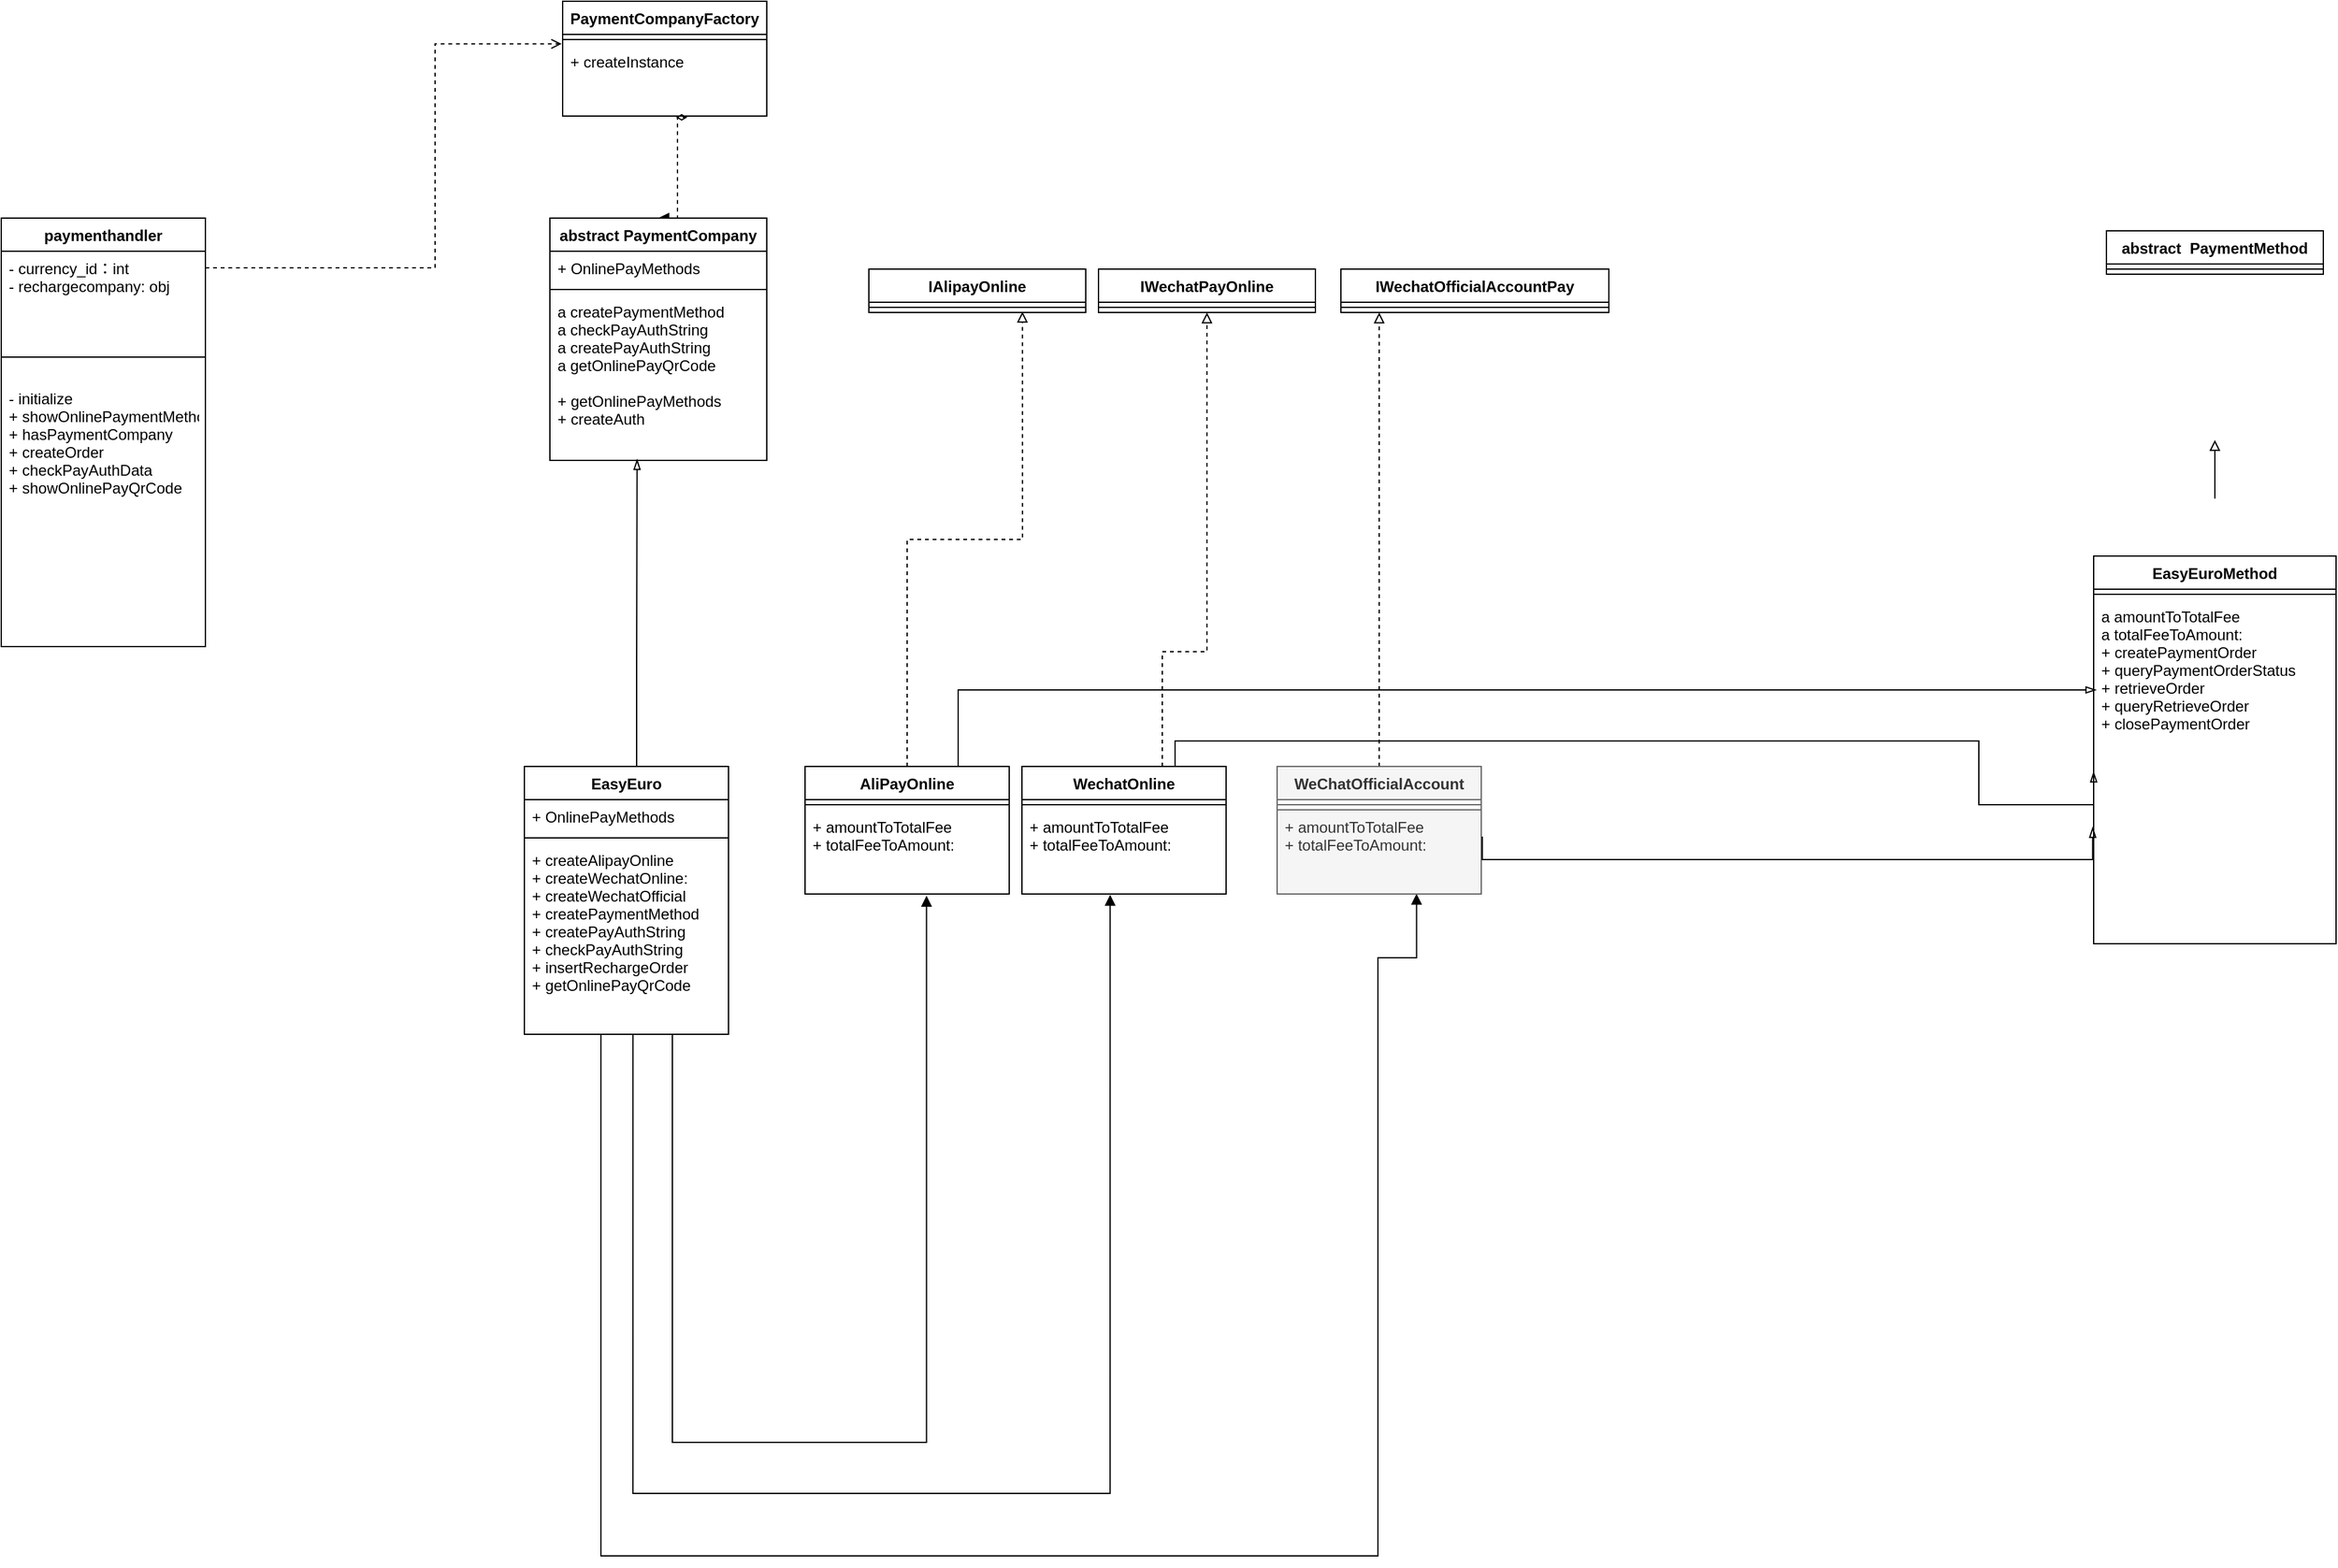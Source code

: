 <mxfile version="13.6.9" type="github">
  <diagram name="Page-1" id="929967ad-93f9-6ef4-fab6-5d389245f69c">
    <mxGraphModel dx="1038" dy="548" grid="1" gridSize="10" guides="1" tooltips="1" connect="1" arrows="1" fold="1" page="1" pageScale="1.5" pageWidth="1169" pageHeight="826" background="none" math="0" shadow="0">
      <root>
        <mxCell id="0" style=";html=1;" />
        <mxCell id="1" style=";html=1;" parent="0" />
        <mxCell id="l3-xLB6M_6CP8HN-9Dyd-11" style="edgeStyle=orthogonalEdgeStyle;rounded=0;orthogonalLoop=1;jettySize=auto;html=1;startArrow=none;startFill=0;entryX=-0.005;entryY=-0.011;entryDx=0;entryDy=0;dashed=1;endArrow=open;endFill=0;entryPerimeter=0;" parent="1" source="l3-xLB6M_6CP8HN-9Dyd-6" edge="1" target="_W5oSKzTb8csaVYx0ehv-4">
          <mxGeometry relative="1" as="geometry">
            <mxPoint x="800" y="418" as="targetPoint" />
            <Array as="points">
              <mxPoint x="750" y="229" />
              <mxPoint x="750" y="53" />
            </Array>
          </mxGeometry>
        </mxCell>
        <mxCell id="l3-xLB6M_6CP8HN-9Dyd-28" style="edgeStyle=orthogonalEdgeStyle;rounded=0;orthogonalLoop=1;jettySize=auto;html=1;startArrow=none;startFill=0;endArrow=blockThin;endFill=0;entryX=0.402;entryY=0.992;entryDx=0;entryDy=0;entryPerimeter=0;" parent="1" source="l3-xLB6M_6CP8HN-9Dyd-16" target="l3-xLB6M_6CP8HN-9Dyd-15" edge="1">
          <mxGeometry relative="1" as="geometry">
            <mxPoint x="920" y="430" as="targetPoint" />
            <Array as="points">
              <mxPoint x="908" y="540" />
              <mxPoint x="908" y="540" />
            </Array>
          </mxGeometry>
        </mxCell>
        <mxCell id="l3-xLB6M_6CP8HN-9Dyd-5" value="paymenthandler&#xa;" style="swimlane;fontStyle=1;align=center;verticalAlign=top;childLayout=stackLayout;horizontal=1;startSize=26;horizontalStack=0;resizeParent=1;resizeParentMax=0;resizeLast=0;collapsible=1;marginBottom=0;" parent="1" vertex="1">
          <mxGeometry x="410" y="190" width="160" height="336" as="geometry" />
        </mxCell>
        <mxCell id="l3-xLB6M_6CP8HN-9Dyd-6" value="- currency_id：int&#xa;- rechargecompany: obj&#xa;" style="text;strokeColor=none;fillColor=none;align=left;verticalAlign=top;spacingLeft=4;spacingRight=4;overflow=hidden;rotatable=0;points=[[0,0.5],[1,0.5]];portConstraint=eastwest;" parent="l3-xLB6M_6CP8HN-9Dyd-5" vertex="1">
          <mxGeometry y="26" width="160" height="64" as="geometry" />
        </mxCell>
        <mxCell id="l3-xLB6M_6CP8HN-9Dyd-7" value="" style="line;strokeWidth=1;fillColor=none;align=left;verticalAlign=middle;spacingTop=-1;spacingLeft=3;spacingRight=3;rotatable=0;labelPosition=right;points=[];portConstraint=eastwest;" parent="l3-xLB6M_6CP8HN-9Dyd-5" vertex="1">
          <mxGeometry y="90" width="160" height="38" as="geometry" />
        </mxCell>
        <mxCell id="l3-xLB6M_6CP8HN-9Dyd-8" value="- initialize &#xa;+ showOnlinePaymentMethods&#xa;+ hasPaymentCompany&#xa;+ createOrder&#xa;+ checkPayAuthData&#xa;+ showOnlinePayQrCode" style="text;strokeColor=none;fillColor=none;align=left;verticalAlign=top;spacingLeft=4;spacingRight=4;overflow=hidden;rotatable=0;points=[[0,0.5],[1,0.5]];portConstraint=eastwest;" parent="l3-xLB6M_6CP8HN-9Dyd-5" vertex="1">
          <mxGeometry y="128" width="160" height="208" as="geometry" />
        </mxCell>
        <mxCell id="_W5oSKzTb8csaVYx0ehv-5" style="edgeStyle=orthogonalEdgeStyle;rounded=0;orthogonalLoop=1;jettySize=auto;html=1;exitX=0.5;exitY=0;exitDx=0;exitDy=0;entryX=0.555;entryY=1.018;entryDx=0;entryDy=0;entryPerimeter=0;dashed=1;startArrow=block;startFill=1;endArrow=diamondThin;endFill=0;" edge="1" parent="1" source="l3-xLB6M_6CP8HN-9Dyd-12" target="_W5oSKzTb8csaVYx0ehv-4">
          <mxGeometry relative="1" as="geometry">
            <Array as="points">
              <mxPoint x="940" y="190" />
              <mxPoint x="940" y="111" />
            </Array>
          </mxGeometry>
        </mxCell>
        <mxCell id="l3-xLB6M_6CP8HN-9Dyd-12" value="abstract PaymentCompany" style="swimlane;fontStyle=1;align=center;verticalAlign=top;childLayout=stackLayout;horizontal=1;startSize=26;horizontalStack=0;resizeParent=1;resizeParentMax=0;resizeLast=0;collapsible=1;marginBottom=0;" parent="1" vertex="1">
          <mxGeometry x="840" y="190" width="170" height="190" as="geometry" />
        </mxCell>
        <mxCell id="l3-xLB6M_6CP8HN-9Dyd-13" value="+ OnlinePayMethods" style="text;strokeColor=none;fillColor=none;align=left;verticalAlign=top;spacingLeft=4;spacingRight=4;overflow=hidden;rotatable=0;points=[[0,0.5],[1,0.5]];portConstraint=eastwest;" parent="l3-xLB6M_6CP8HN-9Dyd-12" vertex="1">
          <mxGeometry y="26" width="170" height="26" as="geometry" />
        </mxCell>
        <mxCell id="l3-xLB6M_6CP8HN-9Dyd-14" value="" style="line;strokeWidth=1;fillColor=none;align=left;verticalAlign=middle;spacingTop=-1;spacingLeft=3;spacingRight=3;rotatable=0;labelPosition=right;points=[];portConstraint=eastwest;" parent="l3-xLB6M_6CP8HN-9Dyd-12" vertex="1">
          <mxGeometry y="52" width="170" height="8" as="geometry" />
        </mxCell>
        <mxCell id="l3-xLB6M_6CP8HN-9Dyd-15" value="a createPaymentMethod&#xa;a checkPayAuthString&#xa;a createPayAuthString&#xa;a getOnlinePayQrCode&#xa;&#xa;+ getOnlinePayMethods&#xa;+ createAuth" style="text;strokeColor=none;fillColor=none;align=left;verticalAlign=top;spacingLeft=4;spacingRight=4;overflow=hidden;rotatable=0;points=[[0,0.5],[1,0.5]];portConstraint=eastwest;" parent="l3-xLB6M_6CP8HN-9Dyd-12" vertex="1">
          <mxGeometry y="60" width="170" height="130" as="geometry" />
        </mxCell>
        <mxCell id="l3-xLB6M_6CP8HN-9Dyd-16" value="EasyEuro" style="swimlane;fontStyle=1;align=center;verticalAlign=top;childLayout=stackLayout;horizontal=1;startSize=26;horizontalStack=0;resizeParent=1;resizeParentMax=0;resizeLast=0;collapsible=1;marginBottom=0;" parent="1" vertex="1">
          <mxGeometry x="820" y="620" width="160" height="210" as="geometry" />
        </mxCell>
        <mxCell id="l3-xLB6M_6CP8HN-9Dyd-17" value="+ OnlinePayMethods" style="text;strokeColor=none;fillColor=none;align=left;verticalAlign=top;spacingLeft=4;spacingRight=4;overflow=hidden;rotatable=0;points=[[0,0.5],[1,0.5]];portConstraint=eastwest;" parent="l3-xLB6M_6CP8HN-9Dyd-16" vertex="1">
          <mxGeometry y="26" width="160" height="26" as="geometry" />
        </mxCell>
        <mxCell id="l3-xLB6M_6CP8HN-9Dyd-18" value="" style="line;strokeWidth=1;fillColor=none;align=left;verticalAlign=middle;spacingTop=-1;spacingLeft=3;spacingRight=3;rotatable=0;labelPosition=right;points=[];portConstraint=eastwest;" parent="l3-xLB6M_6CP8HN-9Dyd-16" vertex="1">
          <mxGeometry y="52" width="160" height="8" as="geometry" />
        </mxCell>
        <mxCell id="l3-xLB6M_6CP8HN-9Dyd-19" value="+ createAlipayOnline&#xa;+ createWechatOnline:&#xa;+ createWechatOfficial&#xa;+ createPaymentMethod&#xa;+ createPayAuthString&#xa;+ checkPayAuthString &#xa;+ insertRechargeOrder&#xa;+ getOnlinePayQrCode" style="text;strokeColor=none;fillColor=none;align=left;verticalAlign=top;spacingLeft=4;spacingRight=4;overflow=hidden;rotatable=0;points=[[0,0.5],[1,0.5]];portConstraint=eastwest;" parent="l3-xLB6M_6CP8HN-9Dyd-16" vertex="1">
          <mxGeometry y="60" width="160" height="150" as="geometry" />
        </mxCell>
        <mxCell id="_W5oSKzTb8csaVYx0ehv-1" value="PaymentCompanyFactory" style="swimlane;fontStyle=1;align=center;verticalAlign=top;childLayout=stackLayout;horizontal=1;startSize=26;horizontalStack=0;resizeParent=1;resizeParentMax=0;resizeLast=0;collapsible=1;marginBottom=0;" vertex="1" parent="1">
          <mxGeometry x="850" y="20" width="160" height="90" as="geometry" />
        </mxCell>
        <mxCell id="_W5oSKzTb8csaVYx0ehv-3" value="" style="line;strokeWidth=1;fillColor=none;align=left;verticalAlign=middle;spacingTop=-1;spacingLeft=3;spacingRight=3;rotatable=0;labelPosition=right;points=[];portConstraint=eastwest;" vertex="1" parent="_W5oSKzTb8csaVYx0ehv-1">
          <mxGeometry y="26" width="160" height="8" as="geometry" />
        </mxCell>
        <mxCell id="_W5oSKzTb8csaVYx0ehv-4" value="+ createInstance&#xa;" style="text;strokeColor=none;fillColor=none;align=left;verticalAlign=top;spacingLeft=4;spacingRight=4;overflow=hidden;rotatable=0;points=[[0,0.5],[1,0.5]];portConstraint=eastwest;" vertex="1" parent="_W5oSKzTb8csaVYx0ehv-1">
          <mxGeometry y="34" width="160" height="56" as="geometry" />
        </mxCell>
        <mxCell id="_W5oSKzTb8csaVYx0ehv-42" style="edgeStyle=orthogonalEdgeStyle;rounded=0;orthogonalLoop=1;jettySize=auto;html=1;exitX=0.5;exitY=0;exitDx=0;exitDy=0;startArrow=none;startFill=0;endArrow=block;endFill=0;entryX=0.708;entryY=0.925;entryDx=0;entryDy=0;entryPerimeter=0;dashed=1;" edge="1" parent="1" source="_W5oSKzTb8csaVYx0ehv-16" target="_W5oSKzTb8csaVYx0ehv-36">
          <mxGeometry relative="1" as="geometry">
            <mxPoint x="1560" y="380" as="targetPoint" />
            <mxPoint x="1312.5" y="610" as="sourcePoint" />
          </mxGeometry>
        </mxCell>
        <mxCell id="_W5oSKzTb8csaVYx0ehv-34" value="IAlipayOnline" style="swimlane;fontStyle=1;align=center;verticalAlign=top;childLayout=stackLayout;horizontal=1;startSize=26;horizontalStack=0;resizeParent=1;resizeParentMax=0;resizeLast=0;collapsible=1;marginBottom=0;" vertex="1" parent="1">
          <mxGeometry x="1090" y="230" width="170" height="34" as="geometry" />
        </mxCell>
        <mxCell id="_W5oSKzTb8csaVYx0ehv-36" value="" style="line;strokeWidth=1;fillColor=none;align=left;verticalAlign=middle;spacingTop=-1;spacingLeft=3;spacingRight=3;rotatable=0;labelPosition=right;points=[];portConstraint=eastwest;" vertex="1" parent="_W5oSKzTb8csaVYx0ehv-34">
          <mxGeometry y="26" width="170" height="8" as="geometry" />
        </mxCell>
        <mxCell id="_W5oSKzTb8csaVYx0ehv-50" value="IWechatPayOnline" style="swimlane;fontStyle=1;align=center;verticalAlign=top;childLayout=stackLayout;horizontal=1;startSize=26;horizontalStack=0;resizeParent=1;resizeParentMax=0;resizeLast=0;collapsible=1;marginBottom=0;" vertex="1" parent="1">
          <mxGeometry x="1270" y="230" width="170" height="34" as="geometry" />
        </mxCell>
        <mxCell id="_W5oSKzTb8csaVYx0ehv-51" value="" style="line;strokeWidth=1;fillColor=none;align=left;verticalAlign=middle;spacingTop=-1;spacingLeft=3;spacingRight=3;rotatable=0;labelPosition=right;points=[];portConstraint=eastwest;" vertex="1" parent="_W5oSKzTb8csaVYx0ehv-50">
          <mxGeometry y="26" width="170" height="8" as="geometry" />
        </mxCell>
        <mxCell id="_W5oSKzTb8csaVYx0ehv-52" value="IWechatOfficialAccountPay" style="swimlane;fontStyle=1;align=center;verticalAlign=top;childLayout=stackLayout;horizontal=1;startSize=26;horizontalStack=0;resizeParent=1;resizeParentMax=0;resizeLast=0;collapsible=1;marginBottom=0;" vertex="1" parent="1">
          <mxGeometry x="1460" y="230" width="210" height="34" as="geometry" />
        </mxCell>
        <mxCell id="_W5oSKzTb8csaVYx0ehv-53" value="" style="line;strokeWidth=1;fillColor=none;align=left;verticalAlign=middle;spacingTop=-1;spacingLeft=3;spacingRight=3;rotatable=0;labelPosition=right;points=[];portConstraint=eastwest;" vertex="1" parent="_W5oSKzTb8csaVYx0ehv-52">
          <mxGeometry y="26" width="210" height="8" as="geometry" />
        </mxCell>
        <mxCell id="_W5oSKzTb8csaVYx0ehv-29" style="edgeStyle=orthogonalEdgeStyle;rounded=0;orthogonalLoop=1;jettySize=auto;html=1;startArrow=none;startFill=0;endArrow=block;endFill=0;dashed=1;" edge="1" parent="1" source="_W5oSKzTb8csaVYx0ehv-21">
          <mxGeometry relative="1" as="geometry">
            <mxPoint x="1355" y="264" as="targetPoint" />
            <Array as="points">
              <mxPoint x="1320" y="530" />
              <mxPoint x="1355" y="530" />
            </Array>
          </mxGeometry>
        </mxCell>
        <mxCell id="_W5oSKzTb8csaVYx0ehv-31" style="edgeStyle=orthogonalEdgeStyle;rounded=0;orthogonalLoop=1;jettySize=auto;html=1;exitX=0.595;exitY=1.021;exitDx=0;exitDy=0;startArrow=block;startFill=1;endArrow=none;endFill=0;exitPerimeter=0;" edge="1" parent="1" source="_W5oSKzTb8csaVYx0ehv-19" target="l3-xLB6M_6CP8HN-9Dyd-19">
          <mxGeometry relative="1" as="geometry">
            <mxPoint x="1010" y="898.99" as="sourcePoint" />
            <mxPoint x="1023.8" y="819.998" as="targetPoint" />
            <Array as="points">
              <mxPoint x="1135" y="1150" />
              <mxPoint x="936" y="1150" />
            </Array>
          </mxGeometry>
        </mxCell>
        <mxCell id="_W5oSKzTb8csaVYx0ehv-32" style="edgeStyle=orthogonalEdgeStyle;rounded=0;orthogonalLoop=1;jettySize=auto;html=1;exitX=0.432;exitY=1.009;exitDx=0;exitDy=0;startArrow=block;startFill=1;endArrow=none;endFill=0;entryX=0.532;entryY=1.001;entryDx=0;entryDy=0;entryPerimeter=0;exitPerimeter=0;" edge="1" parent="1" source="_W5oSKzTb8csaVYx0ehv-23" target="l3-xLB6M_6CP8HN-9Dyd-19">
          <mxGeometry relative="1" as="geometry">
            <mxPoint x="933" y="1202" as="sourcePoint" />
            <mxPoint x="903" y="870" as="targetPoint" />
            <Array as="points">
              <mxPoint x="1279" y="1190" />
              <mxPoint x="905" y="1190" />
            </Array>
          </mxGeometry>
        </mxCell>
        <mxCell id="_W5oSKzTb8csaVYx0ehv-55" style="edgeStyle=orthogonalEdgeStyle;rounded=0;orthogonalLoop=1;jettySize=auto;html=1;dashed=1;startArrow=none;startFill=0;endArrow=block;endFill=0;" edge="1" parent="1" source="_W5oSKzTb8csaVYx0ehv-24">
          <mxGeometry relative="1" as="geometry">
            <mxPoint x="1490" y="264" as="targetPoint" />
          </mxGeometry>
        </mxCell>
        <mxCell id="_W5oSKzTb8csaVYx0ehv-45" style="edgeStyle=orthogonalEdgeStyle;rounded=0;orthogonalLoop=1;jettySize=auto;html=1;startArrow=block;startFill=1;endArrow=none;endFill=0;exitX=0.683;exitY=0.997;exitDx=0;exitDy=0;exitPerimeter=0;" edge="1" parent="1" source="_W5oSKzTb8csaVYx0ehv-26">
          <mxGeometry relative="1" as="geometry">
            <mxPoint x="1490" y="1169" as="sourcePoint" />
            <mxPoint x="880" y="830" as="targetPoint" />
            <Array as="points">
              <mxPoint x="1519" y="770" />
              <mxPoint x="1489" y="770" />
              <mxPoint x="1489" y="1239" />
              <mxPoint x="880" y="1239" />
              <mxPoint x="880" y="830" />
            </Array>
          </mxGeometry>
        </mxCell>
        <mxCell id="_W5oSKzTb8csaVYx0ehv-16" value="AliPayOnline" style="swimlane;fontStyle=1;align=center;verticalAlign=top;childLayout=stackLayout;horizontal=1;startSize=26;horizontalStack=0;resizeParent=1;resizeParentMax=0;resizeLast=0;collapsible=1;marginBottom=0;" vertex="1" parent="1">
          <mxGeometry x="1040" y="620" width="160" height="100" as="geometry" />
        </mxCell>
        <mxCell id="_W5oSKzTb8csaVYx0ehv-18" value="" style="line;strokeWidth=1;fillColor=none;align=left;verticalAlign=middle;spacingTop=-1;spacingLeft=3;spacingRight=3;rotatable=0;labelPosition=right;points=[];portConstraint=eastwest;" vertex="1" parent="_W5oSKzTb8csaVYx0ehv-16">
          <mxGeometry y="26" width="160" height="8" as="geometry" />
        </mxCell>
        <mxCell id="_W5oSKzTb8csaVYx0ehv-19" value="+ amountToTotalFee&#xa;+ totalFeeToAmount:&#xa;" style="text;strokeColor=none;fillColor=none;align=left;verticalAlign=top;spacingLeft=4;spacingRight=4;overflow=hidden;rotatable=0;points=[[0,0.5],[1,0.5]];portConstraint=eastwest;" vertex="1" parent="_W5oSKzTb8csaVYx0ehv-16">
          <mxGeometry y="34" width="160" height="66" as="geometry" />
        </mxCell>
        <mxCell id="_W5oSKzTb8csaVYx0ehv-21" value="WechatOnline" style="swimlane;fontStyle=1;align=center;verticalAlign=top;childLayout=stackLayout;horizontal=1;startSize=26;horizontalStack=0;resizeParent=1;resizeParentMax=0;resizeLast=0;collapsible=1;marginBottom=0;" vertex="1" parent="1">
          <mxGeometry x="1210" y="620" width="160" height="100" as="geometry" />
        </mxCell>
        <mxCell id="_W5oSKzTb8csaVYx0ehv-22" value="" style="line;strokeWidth=1;fillColor=none;align=left;verticalAlign=middle;spacingTop=-1;spacingLeft=3;spacingRight=3;rotatable=0;labelPosition=right;points=[];portConstraint=eastwest;" vertex="1" parent="_W5oSKzTb8csaVYx0ehv-21">
          <mxGeometry y="26" width="160" height="8" as="geometry" />
        </mxCell>
        <mxCell id="_W5oSKzTb8csaVYx0ehv-23" value="+ amountToTotalFee&#xa;+ totalFeeToAmount:&#xa;" style="text;strokeColor=none;fillColor=none;align=left;verticalAlign=top;spacingLeft=4;spacingRight=4;overflow=hidden;rotatable=0;points=[[0,0.5],[1,0.5]];portConstraint=eastwest;" vertex="1" parent="_W5oSKzTb8csaVYx0ehv-21">
          <mxGeometry y="34" width="160" height="66" as="geometry" />
        </mxCell>
        <mxCell id="_W5oSKzTb8csaVYx0ehv-24" value="WeChatOfficialAccount" style="swimlane;fontStyle=1;align=center;verticalAlign=top;childLayout=stackLayout;horizontal=1;startSize=26;horizontalStack=0;resizeParent=1;resizeParentMax=0;resizeLast=0;collapsible=1;marginBottom=0;fillColor=#f5f5f5;strokeColor=#666666;fontColor=#333333;" vertex="1" parent="1">
          <mxGeometry x="1410" y="620" width="160" height="100" as="geometry" />
        </mxCell>
        <mxCell id="_W5oSKzTb8csaVYx0ehv-25" value="" style="line;strokeWidth=1;fillColor=#f5f5f5;align=left;verticalAlign=middle;spacingTop=-1;spacingLeft=3;spacingRight=3;rotatable=0;labelPosition=right;points=[];portConstraint=eastwest;strokeColor=#666666;fontColor=#333333;" vertex="1" parent="_W5oSKzTb8csaVYx0ehv-24">
          <mxGeometry y="26" width="160" height="8" as="geometry" />
        </mxCell>
        <mxCell id="_W5oSKzTb8csaVYx0ehv-26" value="+ amountToTotalFee&#xa;+ totalFeeToAmount:&#xa;" style="text;strokeColor=#666666;fillColor=#f5f5f5;align=left;verticalAlign=top;spacingLeft=4;spacingRight=4;overflow=hidden;rotatable=0;points=[[0,0.5],[1,0.5]];portConstraint=eastwest;fontColor=#333333;" vertex="1" parent="_W5oSKzTb8csaVYx0ehv-24">
          <mxGeometry y="34" width="160" height="66" as="geometry" />
        </mxCell>
        <mxCell id="_W5oSKzTb8csaVYx0ehv-56" style="edgeStyle=orthogonalEdgeStyle;rounded=0;orthogonalLoop=1;jettySize=auto;html=1;startArrow=none;startFill=0;endArrow=blockThin;endFill=0;entryX=0.011;entryY=0.263;entryDx=0;entryDy=0;entryPerimeter=0;exitX=0.75;exitY=0;exitDx=0;exitDy=0;" edge="1" parent="1" source="_W5oSKzTb8csaVYx0ehv-16" target="_W5oSKzTb8csaVYx0ehv-49">
          <mxGeometry relative="1" as="geometry">
            <mxPoint x="1160" y="611.04" as="sourcePoint" />
            <mxPoint x="1160.34" y="370" as="targetPoint" />
            <Array as="points" />
          </mxGeometry>
        </mxCell>
        <mxCell id="_W5oSKzTb8csaVYx0ehv-59" style="edgeStyle=orthogonalEdgeStyle;rounded=0;orthogonalLoop=1;jettySize=auto;html=1;entryX=0.5;entryY=1;entryDx=0;entryDy=0;entryPerimeter=0;startArrow=none;startFill=0;endArrow=block;endFill=0;" edge="1" parent="1">
          <mxGeometry relative="1" as="geometry">
            <mxPoint x="2145" y="410" as="sourcePoint" />
            <mxPoint x="2145" y="364" as="targetPoint" />
          </mxGeometry>
        </mxCell>
        <mxCell id="_W5oSKzTb8csaVYx0ehv-46" value="EasyEuroMethod" style="swimlane;fontStyle=1;align=center;verticalAlign=top;childLayout=stackLayout;horizontal=1;startSize=26;horizontalStack=0;resizeParent=1;resizeParentMax=0;resizeLast=0;collapsible=1;marginBottom=0;" vertex="1" parent="1">
          <mxGeometry x="2050" y="455" width="190" height="304" as="geometry" />
        </mxCell>
        <mxCell id="_W5oSKzTb8csaVYx0ehv-48" value="" style="line;strokeWidth=1;fillColor=none;align=left;verticalAlign=middle;spacingTop=-1;spacingLeft=3;spacingRight=3;rotatable=0;labelPosition=right;points=[];portConstraint=eastwest;" vertex="1" parent="_W5oSKzTb8csaVYx0ehv-46">
          <mxGeometry y="26" width="190" height="8" as="geometry" />
        </mxCell>
        <mxCell id="_W5oSKzTb8csaVYx0ehv-49" value="a amountToTotalFee&#xa;a totalFeeToAmount:&#xa;+ createPaymentOrder&#xa;+ queryPaymentOrderStatus&#xa;+ retrieveOrder&#xa;+ queryRetrieveOrder&#xa;+ closePaymentOrder&#xa;" style="text;strokeColor=none;fillColor=none;align=left;verticalAlign=top;spacingLeft=4;spacingRight=4;overflow=hidden;rotatable=0;points=[[0,0.5],[1,0.5]];portConstraint=eastwest;labelBackgroundColor=#ffffff;" vertex="1" parent="_W5oSKzTb8csaVYx0ehv-46">
          <mxGeometry y="34" width="190" height="270" as="geometry" />
        </mxCell>
        <mxCell id="_W5oSKzTb8csaVYx0ehv-57" style="edgeStyle=orthogonalEdgeStyle;rounded=0;orthogonalLoop=1;jettySize=auto;html=1;startArrow=none;startFill=0;endArrow=blockThin;endFill=0;entryX=0;entryY=0.5;entryDx=0;entryDy=0;exitX=0.75;exitY=0;exitDx=0;exitDy=0;" edge="1" parent="1" source="_W5oSKzTb8csaVYx0ehv-21" target="_W5oSKzTb8csaVYx0ehv-49">
          <mxGeometry relative="1" as="geometry">
            <mxPoint x="1380" y="741.99" as="sourcePoint" />
            <mxPoint x="2272.09" y="708" as="targetPoint" />
            <Array as="points">
              <mxPoint x="1330" y="600" />
              <mxPoint x="1960" y="600" />
              <mxPoint x="1960" y="650" />
            </Array>
          </mxGeometry>
        </mxCell>
        <mxCell id="_W5oSKzTb8csaVYx0ehv-58" style="edgeStyle=orthogonalEdgeStyle;rounded=0;orthogonalLoop=1;jettySize=auto;html=1;startArrow=none;startFill=0;endArrow=blockThin;endFill=0;entryX=-0.004;entryY=0.661;entryDx=0;entryDy=0;exitX=1.005;exitY=0.318;exitDx=0;exitDy=0;exitPerimeter=0;entryPerimeter=0;" edge="1" parent="1" source="_W5oSKzTb8csaVYx0ehv-26" target="_W5oSKzTb8csaVYx0ehv-49">
          <mxGeometry relative="1" as="geometry">
            <mxPoint x="1700" y="720" as="sourcePoint" />
            <mxPoint x="2420" y="750" as="targetPoint" />
            <Array as="points">
              <mxPoint x="1571" y="693" />
            </Array>
          </mxGeometry>
        </mxCell>
        <mxCell id="_W5oSKzTb8csaVYx0ehv-8" value="abstract  PaymentMethod" style="swimlane;fontStyle=1;align=center;verticalAlign=top;childLayout=stackLayout;horizontal=1;startSize=26;horizontalStack=0;resizeParent=1;resizeParentMax=0;resizeLast=0;collapsible=1;marginBottom=0;" vertex="1" parent="1">
          <mxGeometry x="2060" y="200" width="170" height="34" as="geometry" />
        </mxCell>
        <mxCell id="_W5oSKzTb8csaVYx0ehv-10" value="" style="line;strokeWidth=1;fillColor=none;align=left;verticalAlign=middle;spacingTop=-1;spacingLeft=3;spacingRight=3;rotatable=0;labelPosition=right;points=[];portConstraint=eastwest;" vertex="1" parent="_W5oSKzTb8csaVYx0ehv-8">
          <mxGeometry y="26" width="170" height="8" as="geometry" />
        </mxCell>
      </root>
    </mxGraphModel>
  </diagram>
</mxfile>
